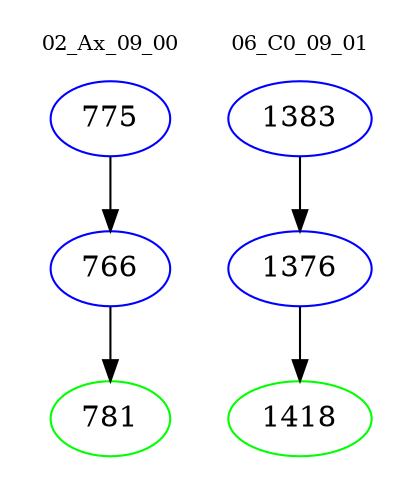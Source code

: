 digraph{
subgraph cluster_0 {
color = white
label = "02_Ax_09_00";
fontsize=10;
T0_775 [label="775", color="blue"]
T0_775 -> T0_766 [color="black"]
T0_766 [label="766", color="blue"]
T0_766 -> T0_781 [color="black"]
T0_781 [label="781", color="green"]
}
subgraph cluster_1 {
color = white
label = "06_C0_09_01";
fontsize=10;
T1_1383 [label="1383", color="blue"]
T1_1383 -> T1_1376 [color="black"]
T1_1376 [label="1376", color="blue"]
T1_1376 -> T1_1418 [color="black"]
T1_1418 [label="1418", color="green"]
}
}
